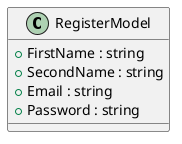 @startuml
class RegisterModel {
    + FirstName : string  
    + SecondName : string  
    + Email : string  
    + Password : string  
}
@enduml
